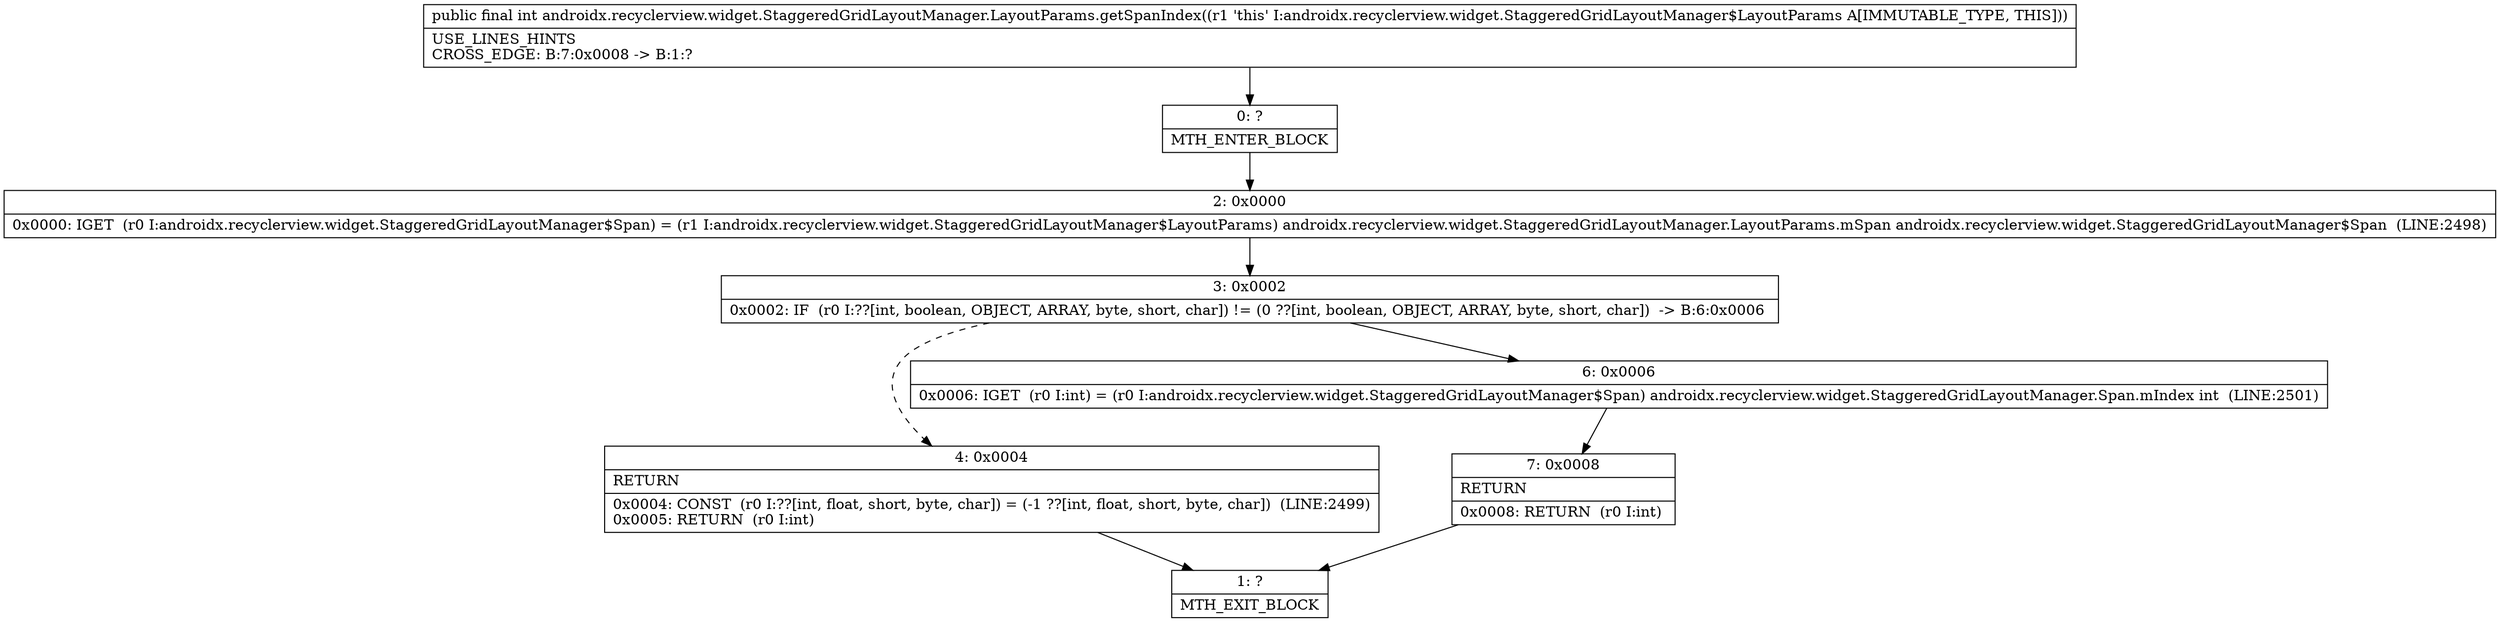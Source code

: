 digraph "CFG forandroidx.recyclerview.widget.StaggeredGridLayoutManager.LayoutParams.getSpanIndex()I" {
Node_0 [shape=record,label="{0\:\ ?|MTH_ENTER_BLOCK\l}"];
Node_2 [shape=record,label="{2\:\ 0x0000|0x0000: IGET  (r0 I:androidx.recyclerview.widget.StaggeredGridLayoutManager$Span) = (r1 I:androidx.recyclerview.widget.StaggeredGridLayoutManager$LayoutParams) androidx.recyclerview.widget.StaggeredGridLayoutManager.LayoutParams.mSpan androidx.recyclerview.widget.StaggeredGridLayoutManager$Span  (LINE:2498)\l}"];
Node_3 [shape=record,label="{3\:\ 0x0002|0x0002: IF  (r0 I:??[int, boolean, OBJECT, ARRAY, byte, short, char]) != (0 ??[int, boolean, OBJECT, ARRAY, byte, short, char])  \-\> B:6:0x0006 \l}"];
Node_4 [shape=record,label="{4\:\ 0x0004|RETURN\l|0x0004: CONST  (r0 I:??[int, float, short, byte, char]) = (\-1 ??[int, float, short, byte, char])  (LINE:2499)\l0x0005: RETURN  (r0 I:int) \l}"];
Node_1 [shape=record,label="{1\:\ ?|MTH_EXIT_BLOCK\l}"];
Node_6 [shape=record,label="{6\:\ 0x0006|0x0006: IGET  (r0 I:int) = (r0 I:androidx.recyclerview.widget.StaggeredGridLayoutManager$Span) androidx.recyclerview.widget.StaggeredGridLayoutManager.Span.mIndex int  (LINE:2501)\l}"];
Node_7 [shape=record,label="{7\:\ 0x0008|RETURN\l|0x0008: RETURN  (r0 I:int) \l}"];
MethodNode[shape=record,label="{public final int androidx.recyclerview.widget.StaggeredGridLayoutManager.LayoutParams.getSpanIndex((r1 'this' I:androidx.recyclerview.widget.StaggeredGridLayoutManager$LayoutParams A[IMMUTABLE_TYPE, THIS]))  | USE_LINES_HINTS\lCROSS_EDGE: B:7:0x0008 \-\> B:1:?\l}"];
MethodNode -> Node_0;Node_0 -> Node_2;
Node_2 -> Node_3;
Node_3 -> Node_4[style=dashed];
Node_3 -> Node_6;
Node_4 -> Node_1;
Node_6 -> Node_7;
Node_7 -> Node_1;
}

